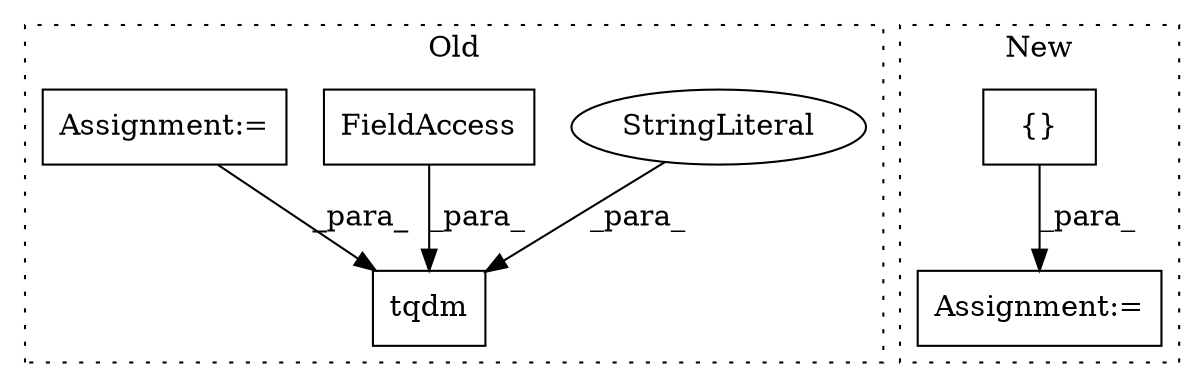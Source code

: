 digraph G {
subgraph cluster0 {
1 [label="tqdm" a="32" s="10356,10409" l="5,1" shape="box"];
4 [label="StringLiteral" a="45" s="10389" l="9" shape="ellipse"];
5 [label="FieldAccess" a="22" s="10399" l="10" shape="box"];
6 [label="Assignment:=" a="7" s="10073" l="1" shape="box"];
label = "Old";
style="dotted";
}
subgraph cluster1 {
2 [label="{}" a="4" s="11873,11877" l="1,1" shape="box"];
3 [label="Assignment:=" a="7" s="12132" l="56" shape="box"];
label = "New";
style="dotted";
}
2 -> 3 [label="_para_"];
4 -> 1 [label="_para_"];
5 -> 1 [label="_para_"];
6 -> 1 [label="_para_"];
}